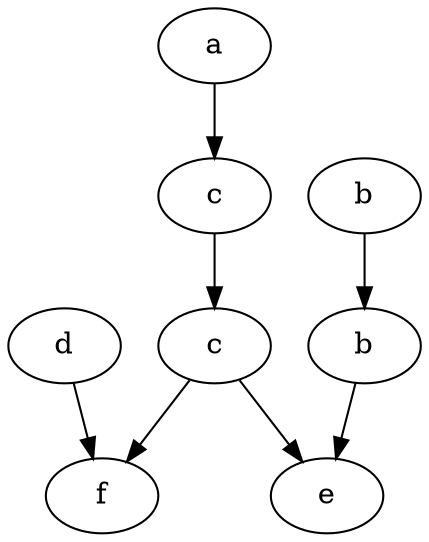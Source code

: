 digraph "solution2\dependencies_graph" {
	0 [label=a]
	1 [label=c]
	2 [label=d]
	3 [label=c]
	4 [label=f]
	5 [label=b]
	6 [label=b]
	7 [label=e]
	0 -> 1
	1 -> 3
	2 -> 4
	3 -> 4
	3 -> 7
	5 -> 6
	6 -> 7
}
